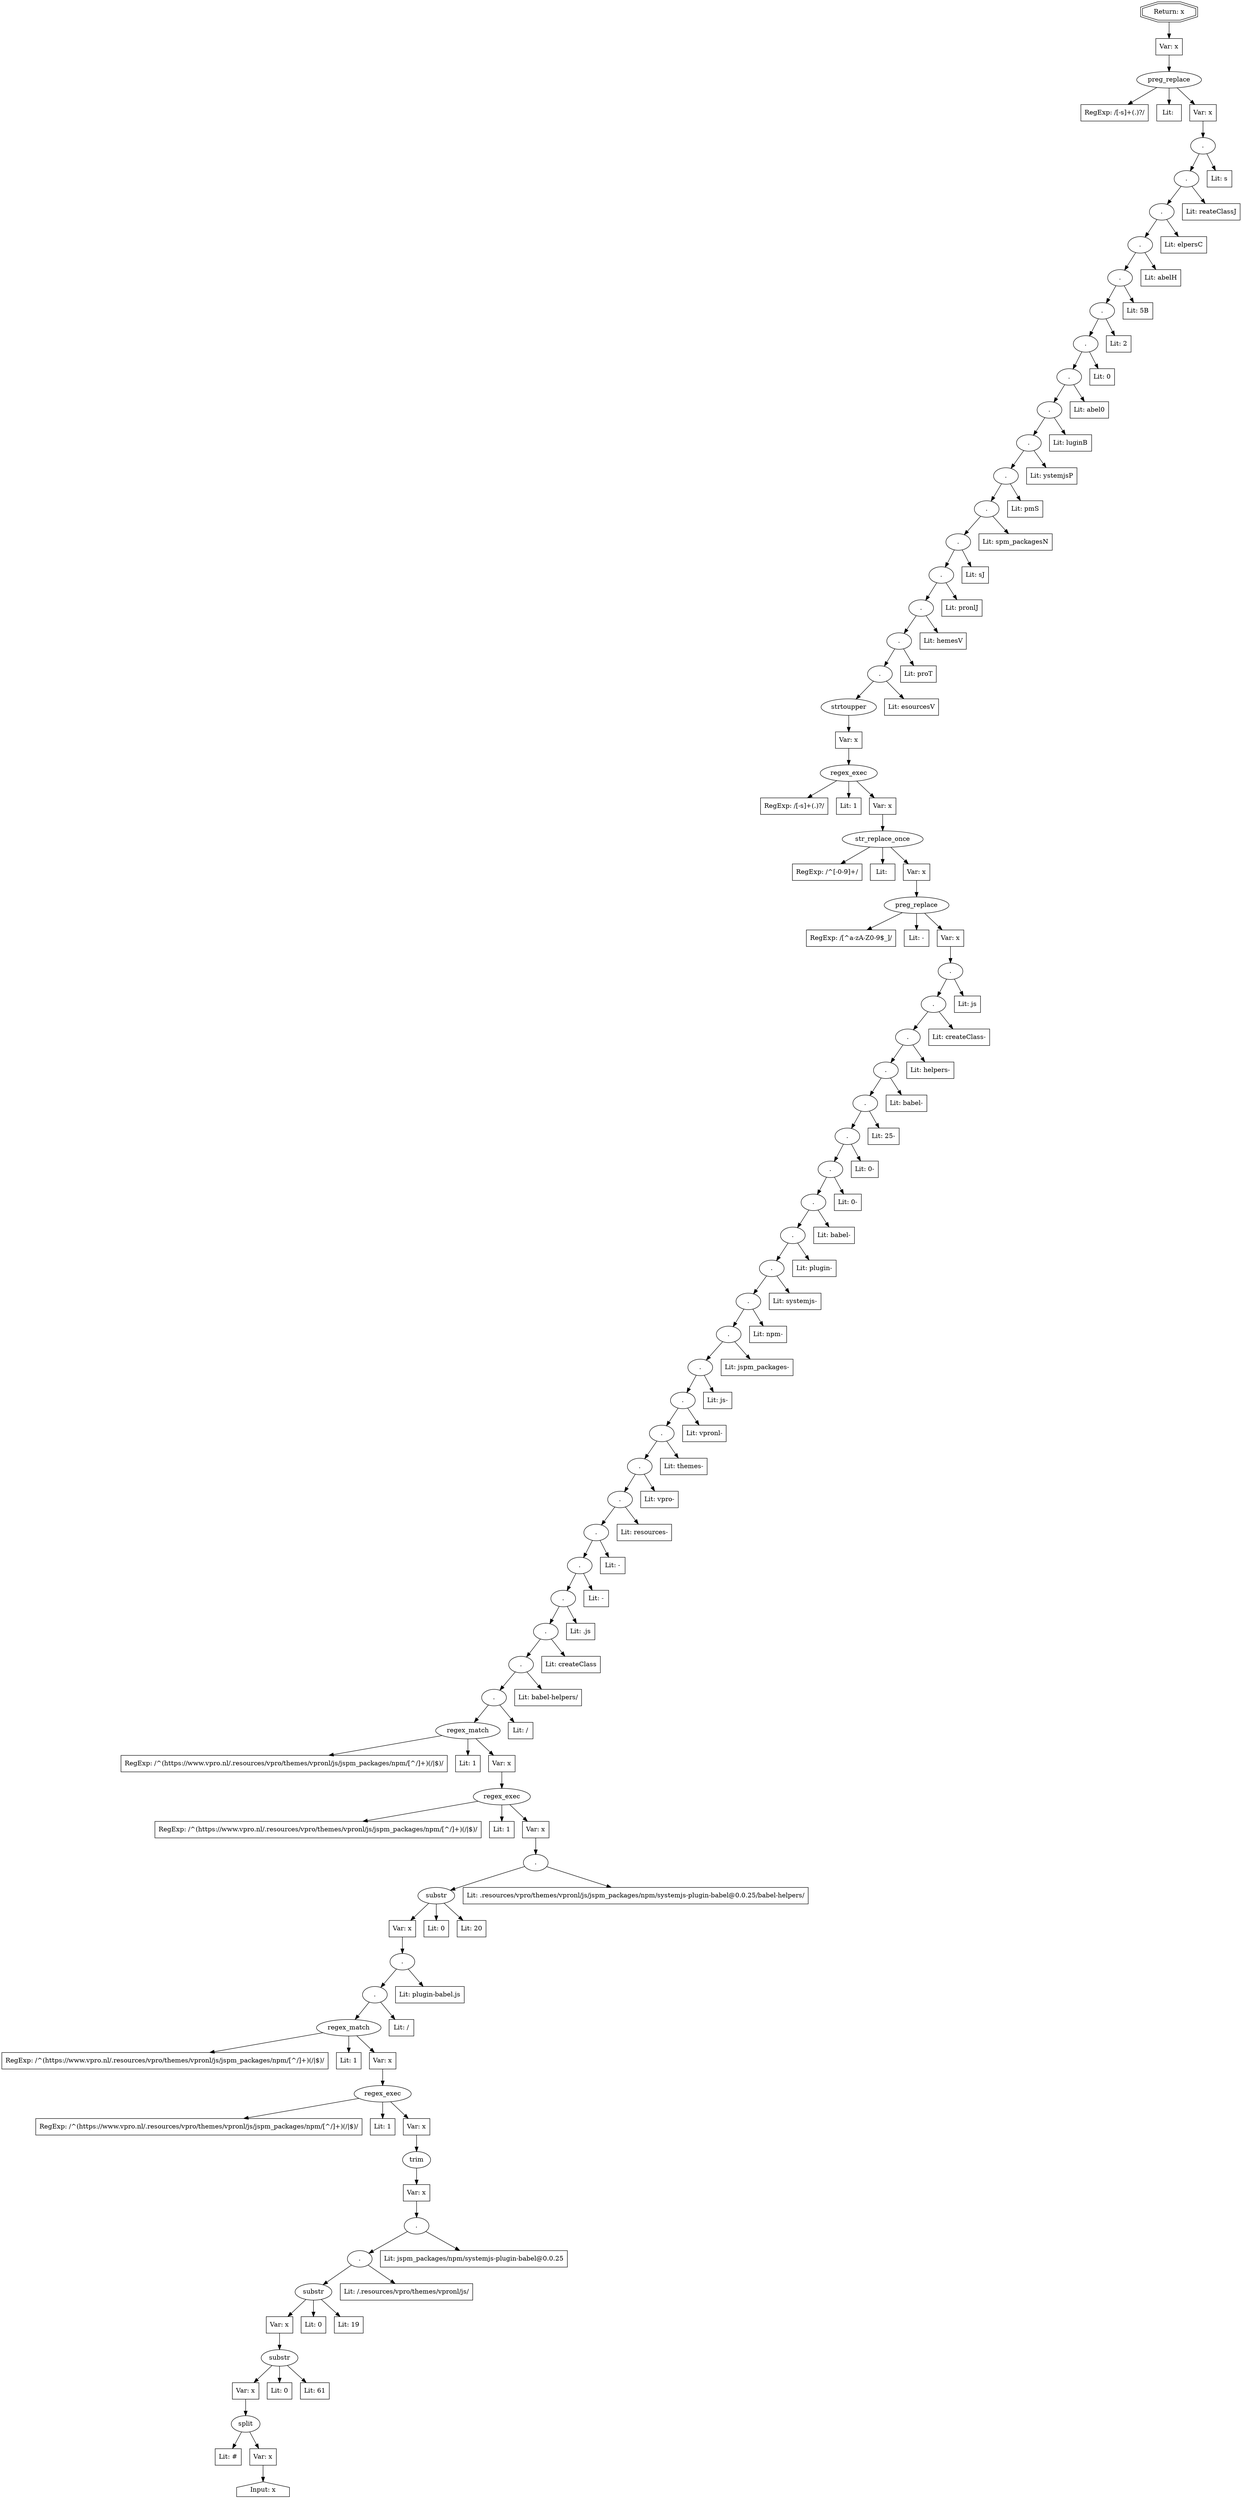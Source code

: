 // Finding: e25849ba-fb68-412b-b533-b599d54fea99
// Finding.url: https://www.example59.com/programmas/ovt/luister/afleveringen/2021/02-05-2021.html#|taintfoxLog('519295f0197e4412a7a76e8fd3c3f392')//
// Finding.parentloc: https://www.example59.com/programmas/ovt/luister/afleveringen/2021/02-05-2021.html#|taintfoxLog('519295f0197e4412a7a76e8fd3c3f392')//
// Finding.domain: www.example59.com
// Finding.base_domain: example59.com
// Finding.source: document.baseURI
// Finding.sink: eval
// Sanitizer.score: 27
// Sanitizer.name: i
// Sanitizer.location: https://www.example59.com/.resources/vpro/themes/vpronl/js/jspm_packages/system.js line 4 > eval - i:1:654002
// Finding.begin: 750
// Finding.end: 751
// Finding.original_uuid: bd3d961d-a698-4f43-a406-01d713060631
// Finding.TwentyFiveMillionFlowsId: 1369830437
// Finding.script: https://www.example59.com/.resources/vpro/themes/vpronl/js/jspm_packages/system.js
// Finding.line: 4
// Exploit.uuid: 519295f0-197e-4412-a7a7-6e8fd3c3f392
// Exploit.success: false
// Exploit.status: validated
// Exploit.method: C
// Exploit.type: js
// Exploit.token: ExpressionStatement
// Exploit.content: undefined
// Exploit.quote_type: None
// Exploit.tag: None
// Exploit.break_out: |
// Exploit.break_in: //
// Exploit.payload: |taintfoxLog(1)//
// Exploit.begin_taint_url: 0
// Exploit.end_taint_url: 19
// Exploit.replace_begin_url: 76
// Exploit.replace_end_url: 76
// Exploit.replace_begin_param: 938
// Exploit.replace_end_param: 938
// Issues.LargestEncodeAttrStringChain: 0
// Issues.LargestTextFragmentEncodeChainLength: 0
// Issues.HasApproximation: true
// Issues.HasMissingImplementation: false
// Issues.HasInfiniteRegexWithFunctionReplacer: true
// Issues.MergedSplitAndJoins: false
// Issues.HasUrlInRhsOfReplace: false
// Issues.HasUrlInLhsOfReplace: false
// Issues.HasCookieValueInLhsOfreplace: false
// Issues.HasCookieValueInRhsOfreplace: false
// Issues.HasCookieValueInMatchPattern: false
// Issues.HasCookieValueInExecPattern: false
// Issues.RemovedLRConcats: true
// Issues.RemovedReplaceArtifacts: false
// Issues.HasUrlInMatchPattern: false
// Issues.HasUrlInExecPattern: false
// Issues.RemovedNOPreplaces: false
// Issues.Known_sanitizer: false
// DepGraph.hash: -1789190885
// DepGraph.sanitizer_hash: -1530548421
// Removed LR concats 
// Removed LR concats 
// Removed LR concats 
// Removed LR concats 
// Removed LR concats 
// Removed LR concats 
// Non Finite Regex with function on rhs:  replace([-\s]+(.)?/g: 1, s: 0, u: 0, m: 0, i: 0 [escapes( : 1, -: 1), function_rhs: true], 'function(a,b){return b?b.toUpperCase():""}') - Left hand side has to be a range 
// Approximated Implementation for:  replace([-\s]+(.)?/g: 1, s: 0, u: 0, m: 0, i: 0 [escapes( : 1, -: 1), function_rhs: true], 'function(a,b){return b?b.toUpperCase():""}') - Left hand side has to be a range 
digraph cfg {
n0 [shape=house, label="Input: x"];
n1 [shape=ellipse, label="split"];
n2 [shape=box, label="Lit: #"];
n3 [shape=box, label="Var: x"];
n4 [shape=ellipse, label="substr"];
n5 [shape=box, label="Var: x"];
n6 [shape=box, label="Lit: 0"];
n7 [shape=box, label="Lit: 61"];
n8 [shape=ellipse, label="substr"];
n9 [shape=box, label="Var: x"];
n10 [shape=box, label="Lit: 0"];
n11 [shape=box, label="Lit: 19"];
n12 [shape=ellipse, label="."];
n13 [shape=box, label="Lit: /.resources/vpro/themes/vpronl/js/"];
n14 [shape=ellipse, label="."];
n15 [shape=box, label="Lit: jspm_packages/npm/systemjs-plugin-babel@0.0.25"];
n16 [shape=ellipse, label="trim"];
n17 [shape=box, label="Var: x"];
n18 [shape=ellipse, label="regex_exec"];
n19 [shape=box, label="RegExp: /^(https:\/\/www\.vpro\.nl\/\.resources\/vpro\/themes\/vpronl\/js\/jspm_packages\/npm\/[^\/]+)(\/|$)/"];
n20 [shape=box, label="Lit: 1"];
n21 [shape=box, label="Var: x"];
n22 [shape=ellipse, label="regex_match"];
n23 [shape=box, label="RegExp: /^(https:\/\/www\.vpro\.nl\/\.resources\/vpro\/themes\/vpronl\/js\/jspm_packages\/npm\/[^\/]+)(\/|$)/"];
n24 [shape=box, label="Lit: 1"];
n25 [shape=box, label="Var: x"];
n26 [shape=ellipse, label="."];
n27 [shape=box, label="Lit: /"];
n28 [shape=ellipse, label="."];
n29 [shape=box, label="Lit: plugin-babel.js"];
n30 [shape=ellipse, label="substr"];
n31 [shape=box, label="Var: x"];
n32 [shape=box, label="Lit: 0"];
n33 [shape=box, label="Lit: 20"];
n34 [shape=ellipse, label="."];
n35 [shape=box, label="Lit: .resources/vpro/themes/vpronl/js/jspm_packages/npm/systemjs-plugin-babel@0.0.25/babel-helpers/"];
n36 [shape=ellipse, label="regex_exec"];
n37 [shape=box, label="RegExp: /^(https:\/\/www\.vpro\.nl\/\.resources\/vpro\/themes\/vpronl\/js\/jspm_packages\/npm\/[^\/]+)(\/|$)/"];
n38 [shape=box, label="Lit: 1"];
n39 [shape=box, label="Var: x"];
n40 [shape=ellipse, label="regex_match"];
n41 [shape=box, label="RegExp: /^(https:\/\/www\.vpro\.nl\/\.resources\/vpro\/themes\/vpronl\/js\/jspm_packages\/npm\/[^\/]+)(\/|$)/"];
n42 [shape=box, label="Lit: 1"];
n43 [shape=box, label="Var: x"];
n44 [shape=ellipse, label="."];
n45 [shape=box, label="Lit: /"];
n46 [shape=ellipse, label="."];
n47 [shape=box, label="Lit: babel-helpers/"];
n48 [shape=ellipse, label="."];
n49 [shape=box, label="Lit: createClass"];
n50 [shape=ellipse, label="."];
n51 [shape=box, label="Lit: .js"];
n52 [shape=ellipse, label="."];
n53 [shape=box, label="Lit: -"];
n54 [shape=ellipse, label="."];
n55 [shape=box, label="Lit: -"];
n56 [shape=ellipse, label="."];
n57 [shape=box, label="Lit: resources-"];
n58 [shape=ellipse, label="."];
n59 [shape=box, label="Lit: vpro-"];
n60 [shape=ellipse, label="."];
n61 [shape=box, label="Lit: themes-"];
n62 [shape=ellipse, label="."];
n63 [shape=box, label="Lit: vpronl-"];
n64 [shape=ellipse, label="."];
n65 [shape=box, label="Lit: js-"];
n66 [shape=ellipse, label="."];
n67 [shape=box, label="Lit: jspm_packages-"];
n68 [shape=ellipse, label="."];
n69 [shape=box, label="Lit: npm-"];
n70 [shape=ellipse, label="."];
n71 [shape=box, label="Lit: systemjs-"];
n72 [shape=ellipse, label="."];
n73 [shape=box, label="Lit: plugin-"];
n74 [shape=ellipse, label="."];
n75 [shape=box, label="Lit: babel-"];
n76 [shape=ellipse, label="."];
n77 [shape=box, label="Lit: 0-"];
n78 [shape=ellipse, label="."];
n79 [shape=box, label="Lit: 0-"];
n80 [shape=ellipse, label="."];
n81 [shape=box, label="Lit: 25-"];
n82 [shape=ellipse, label="."];
n83 [shape=box, label="Lit: babel-"];
n84 [shape=ellipse, label="."];
n85 [shape=box, label="Lit: helpers-"];
n86 [shape=ellipse, label="."];
n87 [shape=box, label="Lit: createClass-"];
n88 [shape=ellipse, label="."];
n89 [shape=box, label="Lit: js"];
n90 [shape=ellipse, label="preg_replace"];
n91 [shape=box, label="RegExp: /[^a-zA-Z0-9$_]/"];
n92 [shape=box, label="Lit: -"];
n93 [shape=box, label="Var: x"];
n94 [shape=ellipse, label="str_replace_once"];
n95 [shape=box, label="RegExp: /^[-0-9]+/"];
n96 [shape=box, label="Lit: "];
n97 [shape=box, label="Var: x"];
n98 [shape=ellipse, label="regex_exec"];
n99 [shape=box, label="RegExp: /[-\s]+(.)?/"];
n100 [shape=box, label="Lit: 1"];
n101 [shape=box, label="Var: x"];
n102 [shape=ellipse, label="strtoupper"];
n103 [shape=box, label="Var: x"];
n104 [shape=ellipse, label="."];
n105 [shape=box, label="Lit: esourcesV"];
n106 [shape=ellipse, label="."];
n107 [shape=box, label="Lit: proT"];
n108 [shape=ellipse, label="."];
n109 [shape=box, label="Lit: hemesV"];
n110 [shape=ellipse, label="."];
n111 [shape=box, label="Lit: pronlJ"];
n112 [shape=ellipse, label="."];
n113 [shape=box, label="Lit: sJ"];
n114 [shape=ellipse, label="."];
n115 [shape=box, label="Lit: spm_packagesN"];
n116 [shape=ellipse, label="."];
n117 [shape=box, label="Lit: pmS"];
n118 [shape=ellipse, label="."];
n119 [shape=box, label="Lit: ystemjsP"];
n120 [shape=ellipse, label="."];
n121 [shape=box, label="Lit: luginB"];
n122 [shape=ellipse, label="."];
n123 [shape=box, label="Lit: abel0"];
n124 [shape=ellipse, label="."];
n125 [shape=box, label="Lit: 0"];
n126 [shape=ellipse, label="."];
n127 [shape=box, label="Lit: 2"];
n128 [shape=ellipse, label="."];
n129 [shape=box, label="Lit: 5B"];
n130 [shape=ellipse, label="."];
n131 [shape=box, label="Lit: abelH"];
n132 [shape=ellipse, label="."];
n133 [shape=box, label="Lit: elpersC"];
n134 [shape=ellipse, label="."];
n135 [shape=box, label="Lit: reateClassJ"];
n136 [shape=ellipse, label="."];
n137 [shape=box, label="Lit: s"];
n138 [shape=ellipse, label="preg_replace"];
n139 [shape=box, label="RegExp: /[-\s]+(.)?/"];
n140 [shape=box, label="Lit: "];
n141 [shape=box, label="Var: x"];
n142 [shape=box, label="Var: x"];
n143 [shape=doubleoctagon, label="Return: x"];
n3 -> n0;
n1 -> n2;
n1 -> n3;
n5 -> n1;
n4 -> n5;
n4 -> n6;
n4 -> n7;
n9 -> n4;
n8 -> n9;
n8 -> n10;
n8 -> n11;
n12 -> n8;
n12 -> n13;
n14 -> n12;
n14 -> n15;
n17 -> n14;
n16 -> n17;
n21 -> n16;
n18 -> n19;
n18 -> n20;
n18 -> n21;
n25 -> n18;
n22 -> n23;
n22 -> n24;
n22 -> n25;
n26 -> n22;
n26 -> n27;
n28 -> n26;
n28 -> n29;
n31 -> n28;
n30 -> n31;
n30 -> n32;
n30 -> n33;
n34 -> n30;
n34 -> n35;
n39 -> n34;
n36 -> n37;
n36 -> n38;
n36 -> n39;
n43 -> n36;
n40 -> n41;
n40 -> n42;
n40 -> n43;
n44 -> n40;
n44 -> n45;
n46 -> n44;
n46 -> n47;
n48 -> n46;
n48 -> n49;
n50 -> n48;
n50 -> n51;
n52 -> n50;
n52 -> n53;
n54 -> n52;
n54 -> n55;
n56 -> n54;
n56 -> n57;
n58 -> n56;
n58 -> n59;
n60 -> n58;
n60 -> n61;
n62 -> n60;
n62 -> n63;
n64 -> n62;
n64 -> n65;
n66 -> n64;
n66 -> n67;
n68 -> n66;
n68 -> n69;
n70 -> n68;
n70 -> n71;
n72 -> n70;
n72 -> n73;
n74 -> n72;
n74 -> n75;
n76 -> n74;
n76 -> n77;
n78 -> n76;
n78 -> n79;
n80 -> n78;
n80 -> n81;
n82 -> n80;
n82 -> n83;
n84 -> n82;
n84 -> n85;
n86 -> n84;
n86 -> n87;
n88 -> n86;
n88 -> n89;
n93 -> n88;
n90 -> n91;
n90 -> n92;
n90 -> n93;
n97 -> n90;
n94 -> n95;
n94 -> n96;
n94 -> n97;
n101 -> n94;
n98 -> n99;
n98 -> n100;
n98 -> n101;
n103 -> n98;
n102 -> n103;
n104 -> n102;
n104 -> n105;
n106 -> n104;
n106 -> n107;
n108 -> n106;
n108 -> n109;
n110 -> n108;
n110 -> n111;
n112 -> n110;
n112 -> n113;
n114 -> n112;
n114 -> n115;
n116 -> n114;
n116 -> n117;
n118 -> n116;
n118 -> n119;
n120 -> n118;
n120 -> n121;
n122 -> n120;
n122 -> n123;
n124 -> n122;
n124 -> n125;
n126 -> n124;
n126 -> n127;
n128 -> n126;
n128 -> n129;
n130 -> n128;
n130 -> n131;
n132 -> n130;
n132 -> n133;
n134 -> n132;
n134 -> n135;
n136 -> n134;
n136 -> n137;
n141 -> n136;
n138 -> n139;
n138 -> n140;
n138 -> n141;
n142 -> n138;
n143 -> n142;
}